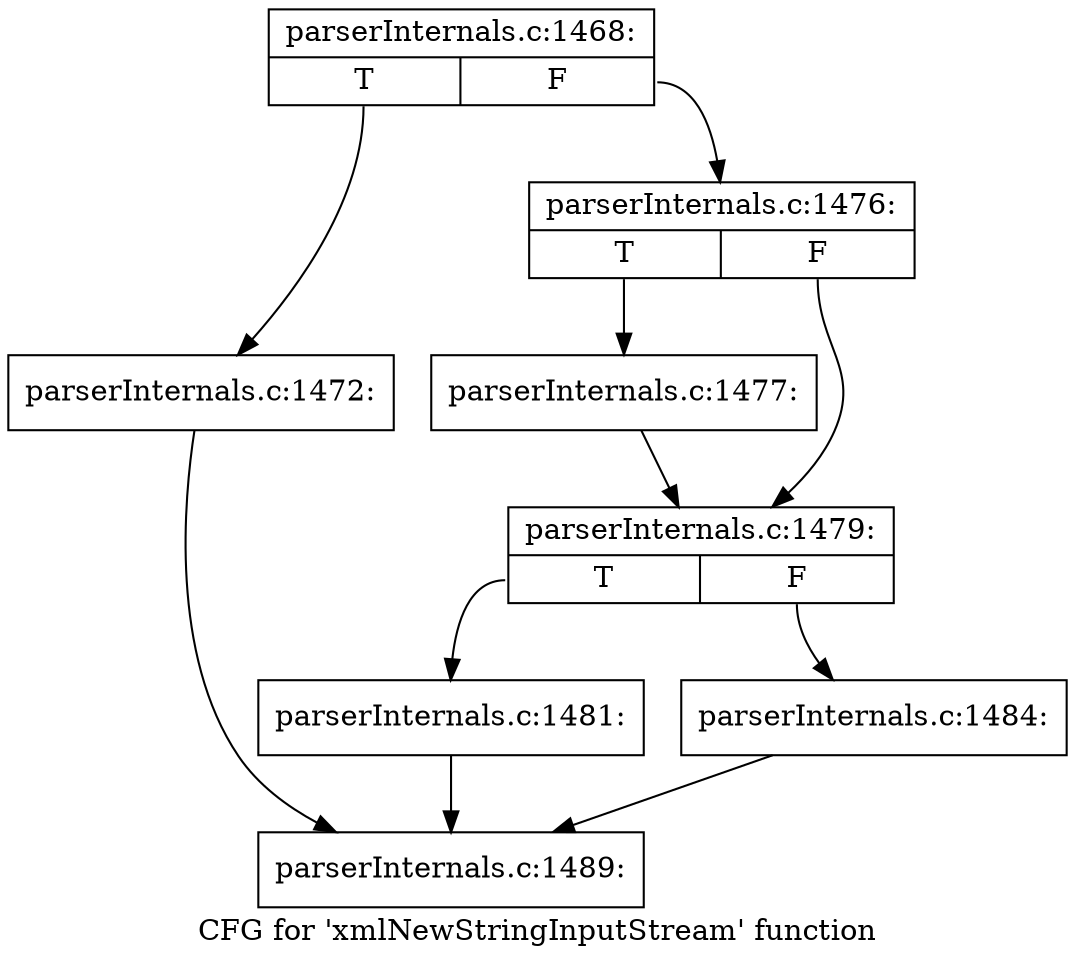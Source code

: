 digraph "CFG for 'xmlNewStringInputStream' function" {
	label="CFG for 'xmlNewStringInputStream' function";

	Node0x3c339a0 [shape=record,label="{parserInternals.c:1468:|{<s0>T|<s1>F}}"];
	Node0x3c339a0:s0 -> Node0x3ba4b70;
	Node0x3c339a0:s1 -> Node0x3b040f0;
	Node0x3ba4b70 [shape=record,label="{parserInternals.c:1472:}"];
	Node0x3ba4b70 -> Node0x3b03dc0;
	Node0x3b040f0 [shape=record,label="{parserInternals.c:1476:|{<s0>T|<s1>F}}"];
	Node0x3b040f0:s0 -> Node0x3c3f850;
	Node0x3b040f0:s1 -> Node0x3c3f8a0;
	Node0x3c3f850 [shape=record,label="{parserInternals.c:1477:}"];
	Node0x3c3f850 -> Node0x3c3f8a0;
	Node0x3c3f8a0 [shape=record,label="{parserInternals.c:1479:|{<s0>T|<s1>F}}"];
	Node0x3c3f8a0:s0 -> Node0x3c402c0;
	Node0x3c3f8a0:s1 -> Node0x3c40310;
	Node0x3c402c0 [shape=record,label="{parserInternals.c:1481:}"];
	Node0x3c402c0 -> Node0x3b03dc0;
	Node0x3c40310 [shape=record,label="{parserInternals.c:1484:}"];
	Node0x3c40310 -> Node0x3b03dc0;
	Node0x3b03dc0 [shape=record,label="{parserInternals.c:1489:}"];
}
